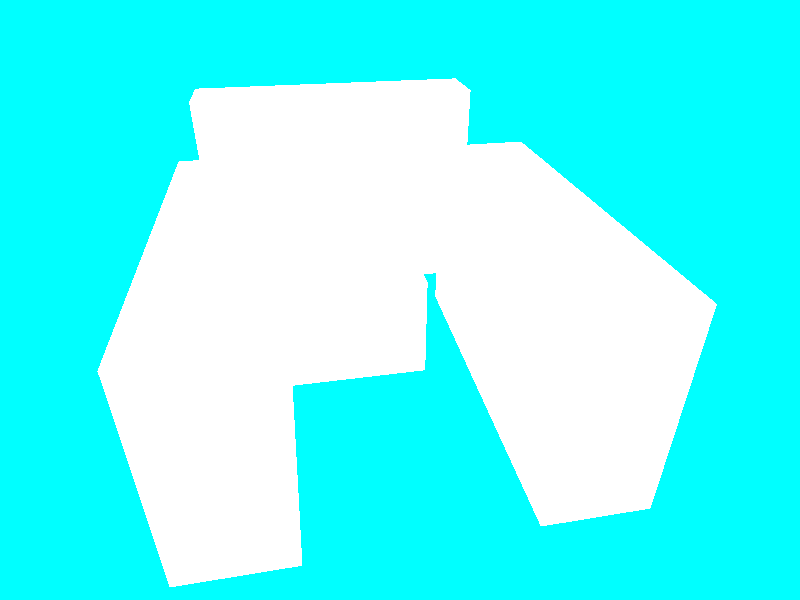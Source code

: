 
background {
    rgb<0,1,1>
}

//Dimension variables                      
#declare RoomWidth = 632;
#declare RoomHeight = 335;
#declare RoomLength = 1016;

#declare HalfRoomWidth = RoomWidth/2;
#declare SeatedEyeHeight = 112;
#declare HalfRoomLength = RoomLength/2;


#declare CATLab = box {
    <0,0,0>
    <RoomWidth, RoomHeight, RoomLength>
};


/*
#declare Windows = box {
    <,,>
    <,,>
}
*/


//Door Stuff
#declare DoorWidth = 91;
#declare DoorHeight = 236;
#declare DoorDepth = 16;
#declare DoorDistanceFromRightWall = 188;
#declare DoorwayCutout = box {
    <0,0,-DoorDepth>
    <DoorWidth, DoorHeight, DoorDepth>
    translate<RoomWidth-DoorDistanceFromRightWall,0,RoomLength>
};



#declare WindowHeight = 150.5;
#declare WindowDistanceFromGround = 89;
#declare WindowCutout = box {
    <0,0,-DoorDepth/2>
    <RoomWidth,WindowHeight,DoorDepth/2>
    translate<0,WindowDistanceFromGround,0>
}


//Margaret
#declare Margaret = <HalfRoomWidth, SeatedEyeHeight, 40>;
                                                               
//Justin                                                               
#declare Justin = <HalfRoomWidth, SeatedEyeHeight, RoomLength>;

//camera
camera {
    location <30,100,160>
    look_at <0,0,0>
}

//light source
light_source {
    <HalfRoomWidth,SeatedEyeHeight,HalfRoomLength>
    rgb<1,1,1>
}


////////////////////////////////////////////////////////////////////////////
//couch stuff
#declare armRestWidth = 23.5;
#declare armRestLength = 89;
#declare armRestHeight = 49;

#declare seatCushionWidth = 35;
#declare seatCushionLength = 27;
#declare seatCushionHeight = 15;

#declare frameHeight = 65;
#declare frameBottomHeight = 23;
#declare frameBottomWidth = (2*seatCushionWidth);
#declare backCushionHeight = 38;

#declare couchTexture = texture {
    pigment {
        rgb<1,1,1>
    }
}

#declare frameBottomBox = box {
    <0,0,0>
    <frameBottomWidth,frameBottomHeight,seatCushionLength>
    texture {
        couchTexture
    }
}

#declare frameBackBox = box {
    <0,0,0>
    <frameBottomWidth,seatCushionLength,frameBottomHeight> 
    texture {
        couchTexture
    }
}

#declare seatCushion = box {
    <0,0,0>
    <seatCushionWidth, seatCushionHeight, seatCushionLength>
    texture {
        couchTexture
    }
}

#declare backCushion = box {
    <0,0,0>
    <seatCushionWidth, seatCushionLength, seatCushionHeight>
   texture {
        couchTexture
    }
}

#declare armRest = box {
    <0,0,0>
    <armRestWidth, armRestHeight, armRestLength>
    texture {
        couchTexture
    }
}




union {
    object {
        frameBottomBox
    }
    object {
        frameBackBox
        translate<0,0,(seatCushionLength/2)>
    }
    object {
        armRest
        translate<seatCushionWidth,0,0>
    }
    object {
        armRest
        translate<-seatCushionWidth,0,0>
    }
    object {
        seatCushion
        translate<(seatCushionWidth/2),(frameBottomHeight + 1), 0>
    }
    object {
        seatCushion
        translate<(-seatCushionWidth/2),(frameBottomHeight + 1), 0>
    }
    object {
        backCushion
        translate<(seatCushionWidth/2), (frameBottomHeight + seatCushionHeight),((seatCushionLength/2) - frameBottomHeight)>
    } 
    object {
        backCushion
        translate<(-seatCushionWidth/2), (frameBottomHeight + seatCushionHeight),((seatCushionLength/2) - frameBottomHeight)>
    }
}

/*
//the room
difference {
    object {
        CATLab
        scale 1.01
    }
    object {
        CATLab
    }
    object {
        DoorwayCutout
    }
    object {
        WindowCutout
    }
    texture {
        pigment {
            rgb<1,1,1>
        }
    }
}*/ 